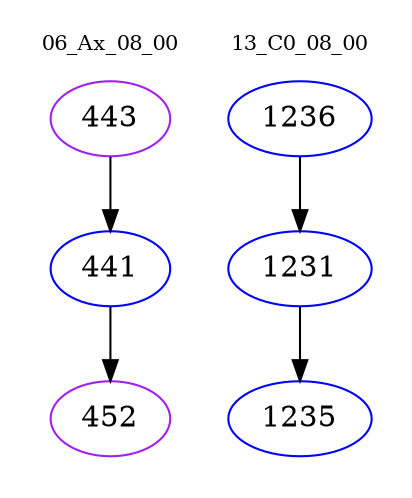 digraph{
subgraph cluster_0 {
color = white
label = "06_Ax_08_00";
fontsize=10;
T0_443 [label="443", color="purple"]
T0_443 -> T0_441 [color="black"]
T0_441 [label="441", color="blue"]
T0_441 -> T0_452 [color="black"]
T0_452 [label="452", color="purple"]
}
subgraph cluster_1 {
color = white
label = "13_C0_08_00";
fontsize=10;
T1_1236 [label="1236", color="blue"]
T1_1236 -> T1_1231 [color="black"]
T1_1231 [label="1231", color="blue"]
T1_1231 -> T1_1235 [color="black"]
T1_1235 [label="1235", color="blue"]
}
}

